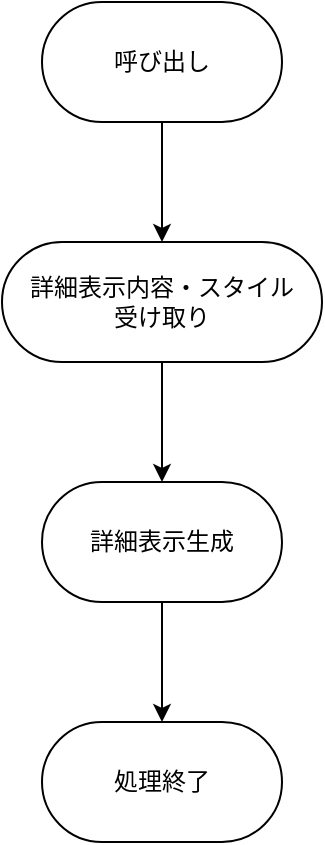 <mxfile version="22.1.7" type="google">
  <diagram name="ページ1" id="KM3orFN-zY9d4pWXzQDk">
    <mxGraphModel grid="1" page="1" gridSize="10" guides="1" tooltips="1" connect="1" arrows="1" fold="1" pageScale="1" pageWidth="827" pageHeight="1169" math="0" shadow="0">
      <root>
        <mxCell id="0" />
        <mxCell id="1" parent="0" />
        <mxCell id="PVyk-2wv4b4ZhPbKB6Ro-1" style="edgeStyle=orthogonalEdgeStyle;rounded=0;orthogonalLoop=1;jettySize=auto;html=1;" edge="1" parent="1" source="PVyk-2wv4b4ZhPbKB6Ro-2" target="PVyk-2wv4b4ZhPbKB6Ro-4">
          <mxGeometry relative="1" as="geometry" />
        </mxCell>
        <mxCell id="PVyk-2wv4b4ZhPbKB6Ro-2" value="呼び出し" style="rounded=1;whiteSpace=wrap;html=1;arcSize=50;" vertex="1" parent="1">
          <mxGeometry x="420" y="60" width="120" height="60" as="geometry" />
        </mxCell>
        <mxCell id="PVyk-2wv4b4ZhPbKB6Ro-3" style="edgeStyle=orthogonalEdgeStyle;rounded=0;orthogonalLoop=1;jettySize=auto;html=1;" edge="1" parent="1" source="PVyk-2wv4b4ZhPbKB6Ro-4" target="PVyk-2wv4b4ZhPbKB6Ro-6">
          <mxGeometry relative="1" as="geometry" />
        </mxCell>
        <mxCell id="PVyk-2wv4b4ZhPbKB6Ro-4" value="詳細表示内容・スタイル&lt;br&gt;受け取り" style="rounded=1;whiteSpace=wrap;html=1;arcSize=50;" vertex="1" parent="1">
          <mxGeometry x="400" y="180" width="160" height="60" as="geometry" />
        </mxCell>
        <mxCell id="PVyk-2wv4b4ZhPbKB6Ro-5" style="edgeStyle=orthogonalEdgeStyle;rounded=0;orthogonalLoop=1;jettySize=auto;html=1;" edge="1" parent="1" source="PVyk-2wv4b4ZhPbKB6Ro-6" target="PVyk-2wv4b4ZhPbKB6Ro-7">
          <mxGeometry relative="1" as="geometry" />
        </mxCell>
        <mxCell id="PVyk-2wv4b4ZhPbKB6Ro-6" value="詳細表示生成" style="rounded=1;whiteSpace=wrap;html=1;arcSize=50;" vertex="1" parent="1">
          <mxGeometry x="420" y="300" width="120" height="60" as="geometry" />
        </mxCell>
        <mxCell id="PVyk-2wv4b4ZhPbKB6Ro-7" value="処理終了" style="rounded=1;whiteSpace=wrap;html=1;arcSize=50;" vertex="1" parent="1">
          <mxGeometry x="420" y="420" width="120" height="60" as="geometry" />
        </mxCell>
      </root>
    </mxGraphModel>
  </diagram>
</mxfile>
